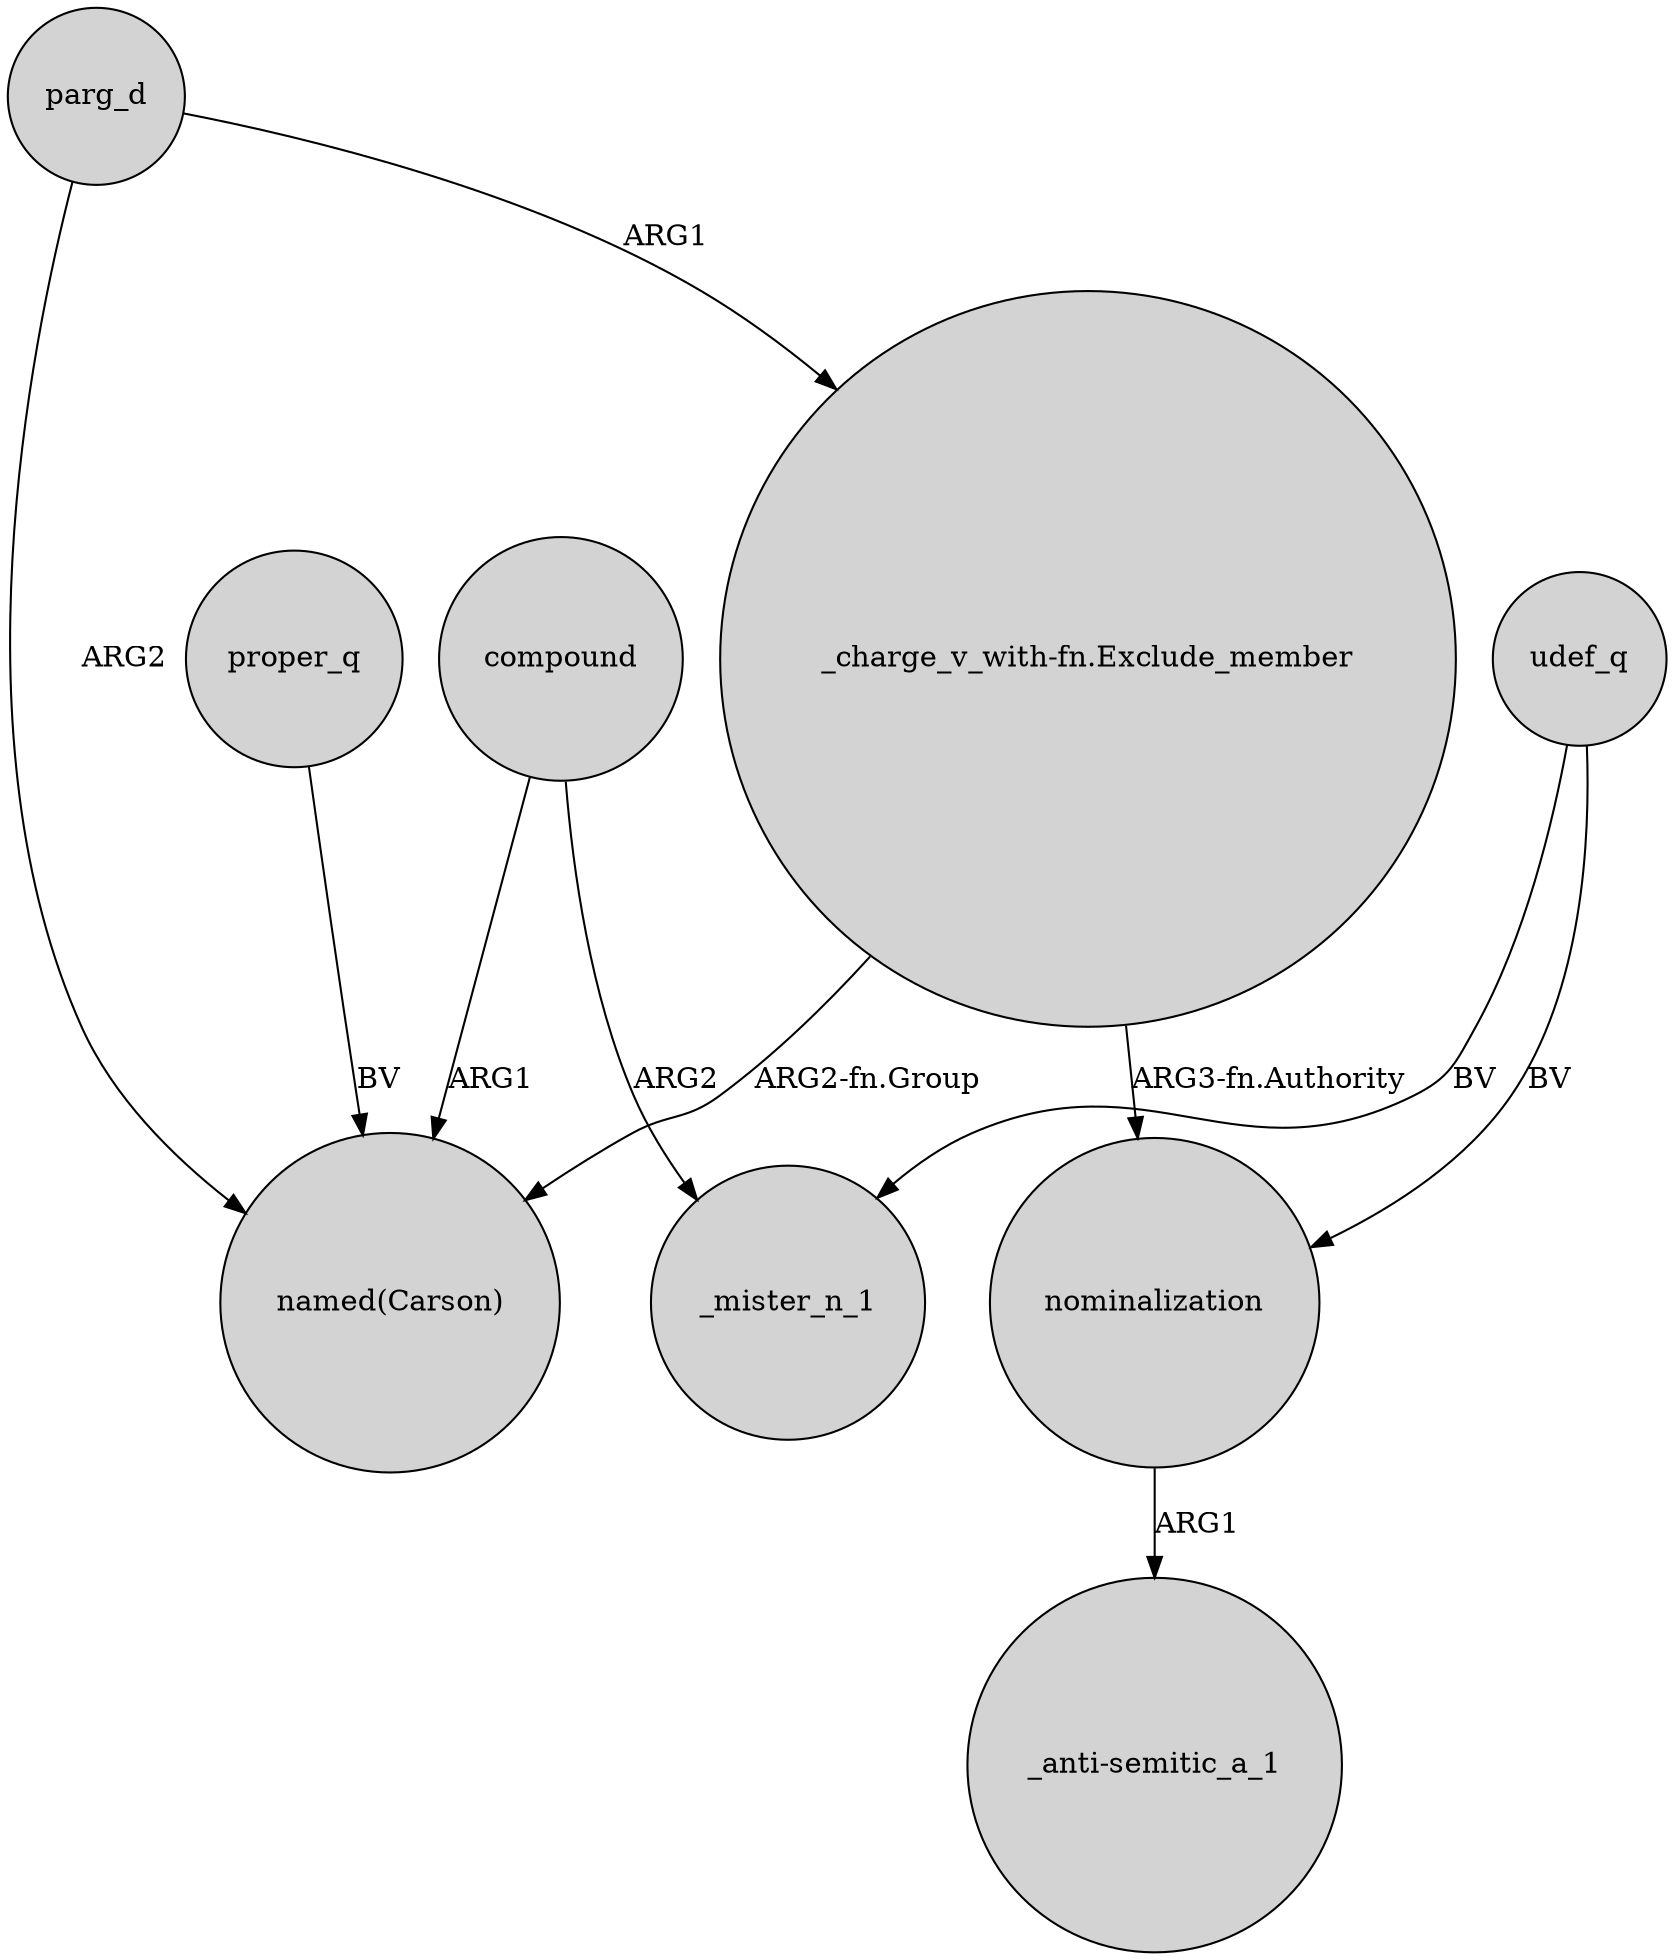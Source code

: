 digraph {
	node [shape=circle style=filled]
	proper_q -> "named(Carson)" [label=BV]
	nominalization -> "_anti-semitic_a_1" [label=ARG1]
	compound -> _mister_n_1 [label=ARG2]
	udef_q -> _mister_n_1 [label=BV]
	"_charge_v_with-fn.Exclude_member" -> nominalization [label="ARG3-fn.Authority"]
	compound -> "named(Carson)" [label=ARG1]
	"_charge_v_with-fn.Exclude_member" -> "named(Carson)" [label="ARG2-fn.Group"]
	parg_d -> "named(Carson)" [label=ARG2]
	parg_d -> "_charge_v_with-fn.Exclude_member" [label=ARG1]
	udef_q -> nominalization [label=BV]
}
